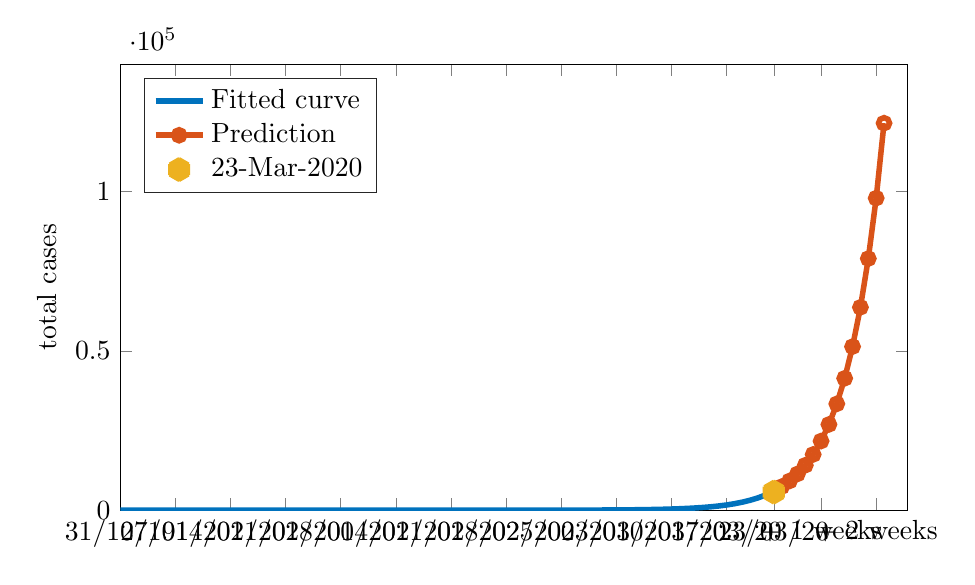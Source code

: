 % This file was created by matlab2tikz.
% Minimal pgfplots version: 1.3
%
\definecolor{mycolor1}{rgb}{0.0,0.447,0.741}%
\definecolor{mycolor2}{rgb}{0.85,0.325,0.098}%
\definecolor{mycolor3}{rgb}{0.929,0.694,0.125}%
%
\begin{tikzpicture}

\begin{axis}[%
width=10cm,
height=5.665cm,
at={(0cm,0cm)},
scale only axis,
xmin=0,
xmax=100,
xtick={0,7,14,21,28,35,42,49,56,63,70,77,83,89,96},
xticklabels={{31/12/19},{07/01/20},{14/01/20},{21/01/20},{28/01/20},{04/02/20},{11/02/20},{18/02/20},{25/02/20},{03/03/20},{10/03/20},{17/03/20},{23/03/20},{+ 1 weeks},{+ 2 weeks}},
ymin=0,
ymax=140000,
ylabel={total cases},
legend style={at={(0.03,0.97)},anchor=north west,legend cell align=left,align=left,draw=white!15!black}
]
\addplot [color=mycolor1,solid,line width=2.0pt]
  table[row sep=crcr]{%
0	0.0\\
1	0.0\\
2	0.0\\
3	0.0\\
4	0.0\\
5	0.0\\
6	0.0\\
7	0.0\\
8	0.001\\
9	0.001\\
10	0.001\\
11	0.001\\
12	0.001\\
13	0.002\\
14	0.002\\
15	0.003\\
16	0.003\\
17	0.004\\
18	0.005\\
19	0.006\\
20	0.008\\
21	0.01\\
22	0.012\\
23	0.015\\
24	0.018\\
25	0.023\\
26	0.028\\
27	0.035\\
28	0.043\\
29	0.053\\
30	0.066\\
31	0.082\\
32	0.102\\
33	0.126\\
34	0.156\\
35	0.194\\
36	0.24\\
37	0.298\\
38	0.37\\
39	0.459\\
40	0.569\\
41	0.705\\
42	0.875\\
43	1.085\\
44	1.346\\
45	1.669\\
46	2.07\\
47	2.567\\
48	3.184\\
49	3.948\\
50	4.897\\
51	6.073\\
52	7.532\\
53	9.342\\
54	11.586\\
55	14.369\\
56	17.821\\
57	22.102\\
58	27.412\\
59	33.997\\
60	42.164\\
61	52.293\\
62	64.855\\
63	80.434\\
64	99.757\\
65	123.721\\
66	153.442\\
67	190.303\\
68	236.018\\
69	292.716\\
70	363.034\\
71	450.244\\
72	558.404\\
73	692.547\\
74	858.915\\
75	1065.248\\
76	1321.149\\
77	1638.522\\
78	2032.138\\
79	2520.309\\
80	3125.752\\
81	3876.638\\
82	4807.907\\
83	5962.889\\
};
\addlegendentry{Fitted curve};

\addplot [color=mycolor2,solid,line width=2.0pt,mark=o,mark options={solid}]
  table[row sep=crcr]{%
83	5963\\
84	7395\\
85	9172\\
86	11375\\
87	14108\\
88	17497\\
89	21700\\
90	26913\\
91	33378\\
92	41396\\
93	51341\\
94	63674\\
95	78971\\
96	97941\\
97	121469\\
};
\addlegendentry{Prediction};

\addplot [color=mycolor3,line width=8.0pt,only marks,mark=asterisk,mark options={solid}]
  table[row sep=crcr]{%
83	5683\\
};
\addlegendentry{23-Mar-2020};

\end{axis}
\end{tikzpicture}%